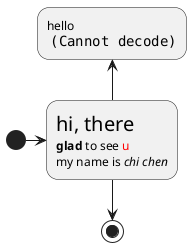 @startuml
(*) -right-> "<size:20>hi, there</size>\n<b>glad</b> to see <color:red>u</color>
my name is <i>chi chen</i>" as greeting
-down-> (*)

greeting -up-> "hello\n <img:qunar.jpg>"
@enduml